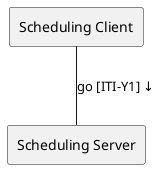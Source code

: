 @startuml ActorsAndTransactions
agent "Scheduling Client" as Client
agent "Scheduling Server" as Server
Client -- Server : "go [ITI-Y1] ↓"
@enduml
